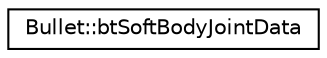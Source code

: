digraph "Graphical Class Hierarchy"
{
  edge [fontname="Helvetica",fontsize="10",labelfontname="Helvetica",labelfontsize="10"];
  node [fontname="Helvetica",fontsize="10",shape=record];
  rankdir="LR";
  Node1 [label="Bullet::btSoftBodyJointData",height=0.2,width=0.4,color="black", fillcolor="white", style="filled",URL="$class_bullet_1_1bt_soft_body_joint_data.html"];
}
